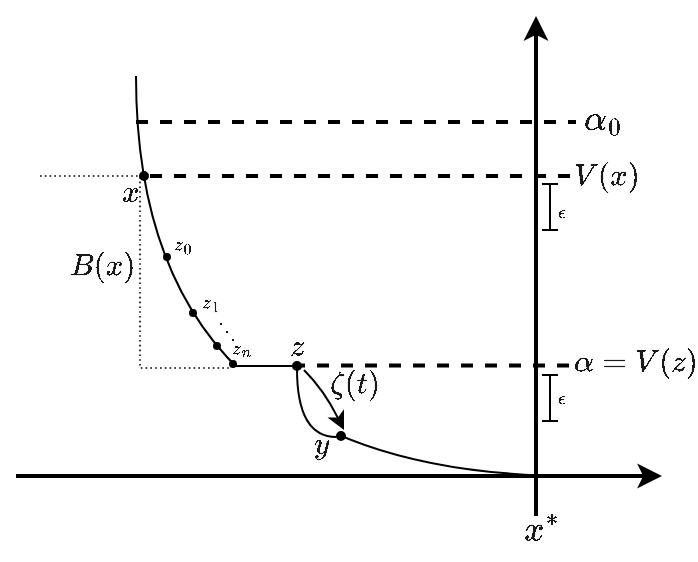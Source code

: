 <mxfile version="22.0.3" type="device">
  <diagram id="eOFOYFhU0GsHmSKvHhCn" name="Pagina-1">
    <mxGraphModel dx="628" dy="462" grid="1" gridSize="10" guides="1" tooltips="1" connect="1" arrows="1" fold="1" page="1" pageScale="1" pageWidth="827" pageHeight="1169" math="1" shadow="0">
      <root>
        <mxCell id="0" />
        <mxCell id="1" parent="0" />
        <mxCell id="-Wk1aWWQlNWJjsIihzdT-6" value="$$V(x)$$" style="text;html=1;strokeColor=none;fillColor=none;align=center;verticalAlign=middle;whiteSpace=wrap;rounded=0;fontSize=13;fontColor=#1A1A1A;" parent="1" vertex="1">
          <mxGeometry x="505" y="305" width="60" height="30" as="geometry" />
        </mxCell>
        <mxCell id="1sHnC9SIz_1kgPtoTxCF-2" value="$$x^*$$" style="text;html=1;strokeColor=none;fillColor=none;align=center;verticalAlign=middle;whiteSpace=wrap;rounded=0;fontSize=15;fontColor=#1A1A1A;" parent="1" vertex="1">
          <mxGeometry x="473" y="482" width="60" height="30" as="geometry" />
        </mxCell>
        <mxCell id="1sHnC9SIz_1kgPtoTxCF-3" value="" style="endArrow=none;html=1;rounded=0;edgeStyle=orthogonalEdgeStyle;curved=1;" parent="1" edge="1">
          <mxGeometry width="50" height="50" relative="1" as="geometry">
            <mxPoint x="300" y="270" as="sourcePoint" />
            <mxPoint x="520" y="470" as="targetPoint" />
            <Array as="points">
              <mxPoint x="300" y="470" />
            </Array>
          </mxGeometry>
        </mxCell>
        <mxCell id="1sHnC9SIz_1kgPtoTxCF-1" value="" style="endArrow=classic;html=1;rounded=0;fontSize=25;fontColor=#1A1A1A;strokeWidth=2;" parent="1" edge="1">
          <mxGeometry width="50" height="50" relative="1" as="geometry">
            <mxPoint x="500" y="490" as="sourcePoint" />
            <mxPoint x="500" y="240" as="targetPoint" />
          </mxGeometry>
        </mxCell>
        <mxCell id="g6H5PsluWuEb6vaTz6EE-4" value="" style="endArrow=none;dashed=1;html=1;strokeWidth=2;rounded=0;" parent="1" edge="1">
          <mxGeometry width="50" height="50" relative="1" as="geometry">
            <mxPoint x="300" y="293" as="sourcePoint" />
            <mxPoint x="520" y="293" as="targetPoint" />
          </mxGeometry>
        </mxCell>
        <mxCell id="g6H5PsluWuEb6vaTz6EE-7" value="$$\alpha_0$$" style="text;html=1;strokeColor=none;fillColor=none;align=center;verticalAlign=middle;whiteSpace=wrap;rounded=0;fontSize=15;fontColor=#1A1A1A;" parent="1" vertex="1">
          <mxGeometry x="504" y="276" width="60" height="30" as="geometry" />
        </mxCell>
        <mxCell id="rgP2N9JaqtHhb8GfTGPO-1" value="$$x$$" style="text;html=1;strokeColor=none;fillColor=none;align=center;verticalAlign=middle;whiteSpace=wrap;rounded=0;fontSize=13;fontColor=#1A1A1A;" parent="1" vertex="1">
          <mxGeometry x="267" y="313" width="60" height="30" as="geometry" />
        </mxCell>
        <mxCell id="rgP2N9JaqtHhb8GfTGPO-2" value="" style="ellipse;whiteSpace=wrap;html=1;aspect=fixed;strokeColor=default;fillColor=#000000;" parent="1" vertex="1">
          <mxGeometry x="302" y="318" width="4" height="4" as="geometry" />
        </mxCell>
        <mxCell id="rgP2N9JaqtHhb8GfTGPO-5" value="$$z$$" style="text;html=1;strokeColor=none;fillColor=none;align=center;verticalAlign=middle;whiteSpace=wrap;rounded=0;fontSize=13;fontColor=#1A1A1A;" parent="1" vertex="1">
          <mxGeometry x="367" y="390" width="27" height="30" as="geometry" />
        </mxCell>
        <mxCell id="rgP2N9JaqtHhb8GfTGPO-16" value="" style="endArrow=none;dashed=1;html=1;strokeWidth=0.8;rounded=0;dashPattern=1 2;" parent="1" edge="1">
          <mxGeometry width="50" height="50" relative="1" as="geometry">
            <mxPoint x="252" y="320" as="sourcePoint" />
            <mxPoint x="348" y="470" as="targetPoint" />
            <Array as="points">
              <mxPoint x="302" y="320" />
              <mxPoint x="302" y="416" />
              <mxPoint x="328" y="416" />
              <mxPoint x="348" y="416" />
            </Array>
          </mxGeometry>
        </mxCell>
        <mxCell id="rgP2N9JaqtHhb8GfTGPO-33" value="$$\alpha = V(z)$$" style="text;html=1;strokeColor=none;fillColor=none;align=center;verticalAlign=middle;whiteSpace=wrap;rounded=0;fontSize=13;fontColor=#1A1A1A;" parent="1" vertex="1">
          <mxGeometry x="520" y="397.75" width="60" height="30" as="geometry" />
        </mxCell>
        <mxCell id="rgP2N9JaqtHhb8GfTGPO-34" value="$$B(x)$$" style="text;html=1;strokeColor=none;fillColor=none;align=center;verticalAlign=middle;whiteSpace=wrap;rounded=0;fontSize=13;fontColor=#1A1A1A;" parent="1" vertex="1">
          <mxGeometry x="253" y="350" width="60" height="30" as="geometry" />
        </mxCell>
        <mxCell id="rgP2N9JaqtHhb8GfTGPO-38" value="" style="ellipse;whiteSpace=wrap;html=1;aspect=fixed;strokeColor=default;fillColor=#000000;" parent="1" vertex="1">
          <mxGeometry x="314" y="359" width="3" height="3" as="geometry" />
        </mxCell>
        <mxCell id="rgP2N9JaqtHhb8GfTGPO-39" value="" style="ellipse;whiteSpace=wrap;html=1;aspect=fixed;strokeColor=default;fillColor=#000000;" parent="1" vertex="1">
          <mxGeometry x="327" y="387" width="3" height="3" as="geometry" />
        </mxCell>
        <mxCell id="rgP2N9JaqtHhb8GfTGPO-40" value="" style="ellipse;whiteSpace=wrap;html=1;aspect=fixed;strokeColor=default;fillColor=#000000;" parent="1" vertex="1">
          <mxGeometry x="339" y="403.5" width="3" height="3" as="geometry" />
        </mxCell>
        <mxCell id="rgP2N9JaqtHhb8GfTGPO-41" value="$$z_0$$" style="text;html=1;strokeColor=none;fillColor=none;align=center;verticalAlign=middle;whiteSpace=wrap;rounded=0;fontSize=8;fontColor=#1A1A1A;" parent="1" vertex="1">
          <mxGeometry x="294" y="340" width="60" height="30" as="geometry" />
        </mxCell>
        <mxCell id="rgP2N9JaqtHhb8GfTGPO-44" value="" style="endArrow=none;dashed=1;html=1;strokeWidth=2;rounded=0;" parent="1" edge="1">
          <mxGeometry width="50" height="50" relative="1" as="geometry">
            <mxPoint x="307" y="320" as="sourcePoint" />
            <mxPoint x="520" y="320" as="targetPoint" />
          </mxGeometry>
        </mxCell>
        <mxCell id="wvfqn0w4FJYer95w_PsG-8" value="" style="whiteSpace=wrap;html=1;fillColor=#FFFFFF;strokeColor=none;movable=1;resizable=1;rotatable=1;deletable=1;editable=1;locked=0;connectable=1;" vertex="1" parent="1">
          <mxGeometry x="347" y="414.25" width="55" height="69" as="geometry" />
        </mxCell>
        <mxCell id="rgP2N9JaqtHhb8GfTGPO-45" value="$$y$$" style="text;html=1;strokeColor=none;fillColor=none;align=center;verticalAlign=middle;whiteSpace=wrap;rounded=0;fontSize=13;fontColor=#1A1A1A;" parent="1" vertex="1">
          <mxGeometry x="382.5" y="439" width="19" height="30" as="geometry" />
        </mxCell>
        <mxCell id="rgP2N9JaqtHhb8GfTGPO-50" value="" style="ellipse;whiteSpace=wrap;html=1;aspect=fixed;strokeColor=default;fillColor=#000000;" parent="1" vertex="1">
          <mxGeometry x="347" y="412.5" width="3" height="3" as="geometry" />
        </mxCell>
        <mxCell id="rgP2N9JaqtHhb8GfTGPO-51" value="" style="ellipse;whiteSpace=wrap;html=1;aspect=fixed;strokeColor=default;fillColor=#000000;" parent="1" vertex="1">
          <mxGeometry x="400.5" y="448" width="4" height="4" as="geometry" />
        </mxCell>
        <mxCell id="rgP2N9JaqtHhb8GfTGPO-54" value="" style="curved=1;endArrow=classic;html=1;rounded=0;" parent="1" edge="1">
          <mxGeometry width="50" height="50" relative="1" as="geometry">
            <mxPoint x="384" y="417" as="sourcePoint" />
            <mxPoint x="404" y="447" as="targetPoint" />
            <Array as="points">
              <mxPoint x="394" y="427" />
            </Array>
          </mxGeometry>
        </mxCell>
        <mxCell id="rgP2N9JaqtHhb8GfTGPO-55" value="$$\zeta(t)$$" style="text;html=1;strokeColor=none;fillColor=none;align=center;verticalAlign=middle;whiteSpace=wrap;rounded=0;fontSize=13;fontColor=#1A1A1A;" parent="1" vertex="1">
          <mxGeometry x="379.5" y="409" width="60" height="30" as="geometry" />
        </mxCell>
        <mxCell id="rgP2N9JaqtHhb8GfTGPO-57" value="" style="endArrow=baseDash;html=1;strokeWidth=1;rounded=0;startArrow=baseDash;startFill=0;endFill=0;" parent="1" edge="1">
          <mxGeometry width="50" height="50" relative="1" as="geometry">
            <mxPoint x="507" y="324" as="sourcePoint" />
            <mxPoint x="507" y="347" as="targetPoint" />
          </mxGeometry>
        </mxCell>
        <mxCell id="rgP2N9JaqtHhb8GfTGPO-59" value="$$\epsilon$$" style="text;html=1;strokeColor=none;fillColor=none;align=center;verticalAlign=middle;whiteSpace=wrap;rounded=0;fontSize=8;fontColor=#1A1A1A;" parent="1" vertex="1">
          <mxGeometry x="483" y="323" width="60" height="30" as="geometry" />
        </mxCell>
        <mxCell id="wvfqn0w4FJYer95w_PsG-5" value="" style="endArrow=baseDash;html=1;strokeWidth=1;rounded=0;startArrow=baseDash;startFill=0;endFill=0;" edge="1" parent="1">
          <mxGeometry width="50" height="50" relative="1" as="geometry">
            <mxPoint x="507" y="419.5" as="sourcePoint" />
            <mxPoint x="507" y="442.5" as="targetPoint" />
          </mxGeometry>
        </mxCell>
        <mxCell id="wvfqn0w4FJYer95w_PsG-6" value="$$\epsilon$$" style="text;html=1;strokeColor=none;fillColor=none;align=center;verticalAlign=middle;whiteSpace=wrap;rounded=0;fontSize=8;fontColor=#1A1A1A;" vertex="1" parent="1">
          <mxGeometry x="483" y="415.5" width="60" height="30" as="geometry" />
        </mxCell>
        <mxCell id="rgP2N9JaqtHhb8GfTGPO-42" value="$$z_n$$" style="text;html=1;strokeColor=none;fillColor=none;align=center;verticalAlign=middle;whiteSpace=wrap;rounded=0;fontSize=8;fontColor=#1A1A1A;" parent="1" vertex="1">
          <mxGeometry x="338" y="391.75" width="30" height="30" as="geometry" />
        </mxCell>
        <mxCell id="rgP2N9JaqtHhb8GfTGPO-43" value="$$z_1$$" style="text;html=1;strokeColor=none;fillColor=none;align=center;verticalAlign=middle;whiteSpace=wrap;rounded=0;fontSize=8;fontColor=#1A1A1A;" parent="1" vertex="1">
          <mxGeometry x="318" y="368.75" width="40" height="30" as="geometry" />
        </mxCell>
        <mxCell id="rgP2N9JaqtHhb8GfTGPO-48" value="$$\ddots$$" style="text;html=1;strokeColor=none;fillColor=none;align=center;verticalAlign=middle;whiteSpace=wrap;rounded=0;fontSize=8;fontColor=#1A1A1A;rotation=20;" parent="1" vertex="1">
          <mxGeometry x="325" y="381.25" width="42" height="30" as="geometry" />
        </mxCell>
        <mxCell id="rgP2N9JaqtHhb8GfTGPO-30" value="" style="ellipse;whiteSpace=wrap;html=1;aspect=fixed;strokeColor=default;fillColor=#000000;" parent="1" vertex="1">
          <mxGeometry x="378.5" y="413" width="4" height="4" as="geometry" />
        </mxCell>
        <mxCell id="wvfqn0w4FJYer95w_PsG-10" value="" style="endArrow=none;html=1;rounded=0;" edge="1" parent="1">
          <mxGeometry width="50" height="50" relative="1" as="geometry">
            <mxPoint x="349" y="415" as="sourcePoint" />
            <mxPoint x="379" y="415" as="targetPoint" />
          </mxGeometry>
        </mxCell>
        <mxCell id="wvfqn0w4FJYer95w_PsG-11" value="" style="endArrow=none;html=1;rounded=0;edgeStyle=orthogonalEdgeStyle;curved=1;" edge="1" parent="1">
          <mxGeometry width="50" height="50" relative="1" as="geometry">
            <mxPoint x="380.5" y="416.5" as="sourcePoint" />
            <mxPoint x="400.25" y="450.5" as="targetPoint" />
            <Array as="points">
              <mxPoint x="380.5" y="450.5" />
            </Array>
          </mxGeometry>
        </mxCell>
        <mxCell id="-Wk1aWWQlNWJjsIihzdT-1" value="" style="endArrow=classic;html=1;rounded=0;fontSize=25;fontColor=#1A1A1A;strokeWidth=2;" parent="1" edge="1">
          <mxGeometry width="50" height="50" relative="1" as="geometry">
            <mxPoint x="240" y="470" as="sourcePoint" />
            <mxPoint x="563" y="470" as="targetPoint" />
          </mxGeometry>
        </mxCell>
        <mxCell id="wvfqn0w4FJYer95w_PsG-12" value="" style="endArrow=none;dashed=1;html=1;strokeWidth=2;rounded=0;" edge="1" parent="1">
          <mxGeometry width="50" height="50" relative="1" as="geometry">
            <mxPoint x="378.5" y="414.72" as="sourcePoint" />
            <mxPoint x="520" y="414.72" as="targetPoint" />
          </mxGeometry>
        </mxCell>
      </root>
    </mxGraphModel>
  </diagram>
</mxfile>

